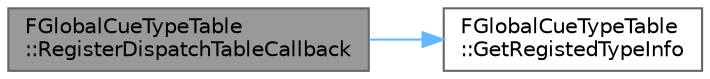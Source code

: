 digraph "FGlobalCueTypeTable::RegisterDispatchTableCallback"
{
 // INTERACTIVE_SVG=YES
 // LATEX_PDF_SIZE
  bgcolor="transparent";
  edge [fontname=Helvetica,fontsize=10,labelfontname=Helvetica,labelfontsize=10];
  node [fontname=Helvetica,fontsize=10,shape=box,height=0.2,width=0.4];
  rankdir="LR";
  Node1 [id="Node000001",label="FGlobalCueTypeTable\l::RegisterDispatchTableCallback",height=0.2,width=0.4,color="gray40", fillcolor="grey60", style="filled", fontcolor="black",tooltip=" "];
  Node1 -> Node2 [id="edge1_Node000001_Node000002",color="steelblue1",style="solid",tooltip=" "];
  Node2 [id="Node000002",label="FGlobalCueTypeTable\l::GetRegistedTypeInfo",height=0.2,width=0.4,color="grey40", fillcolor="white", style="filled",URL="$df/d90/classFGlobalCueTypeTable.html#a02a8e175a60223e59ab5e72d8e6876b0",tooltip=" "];
}
